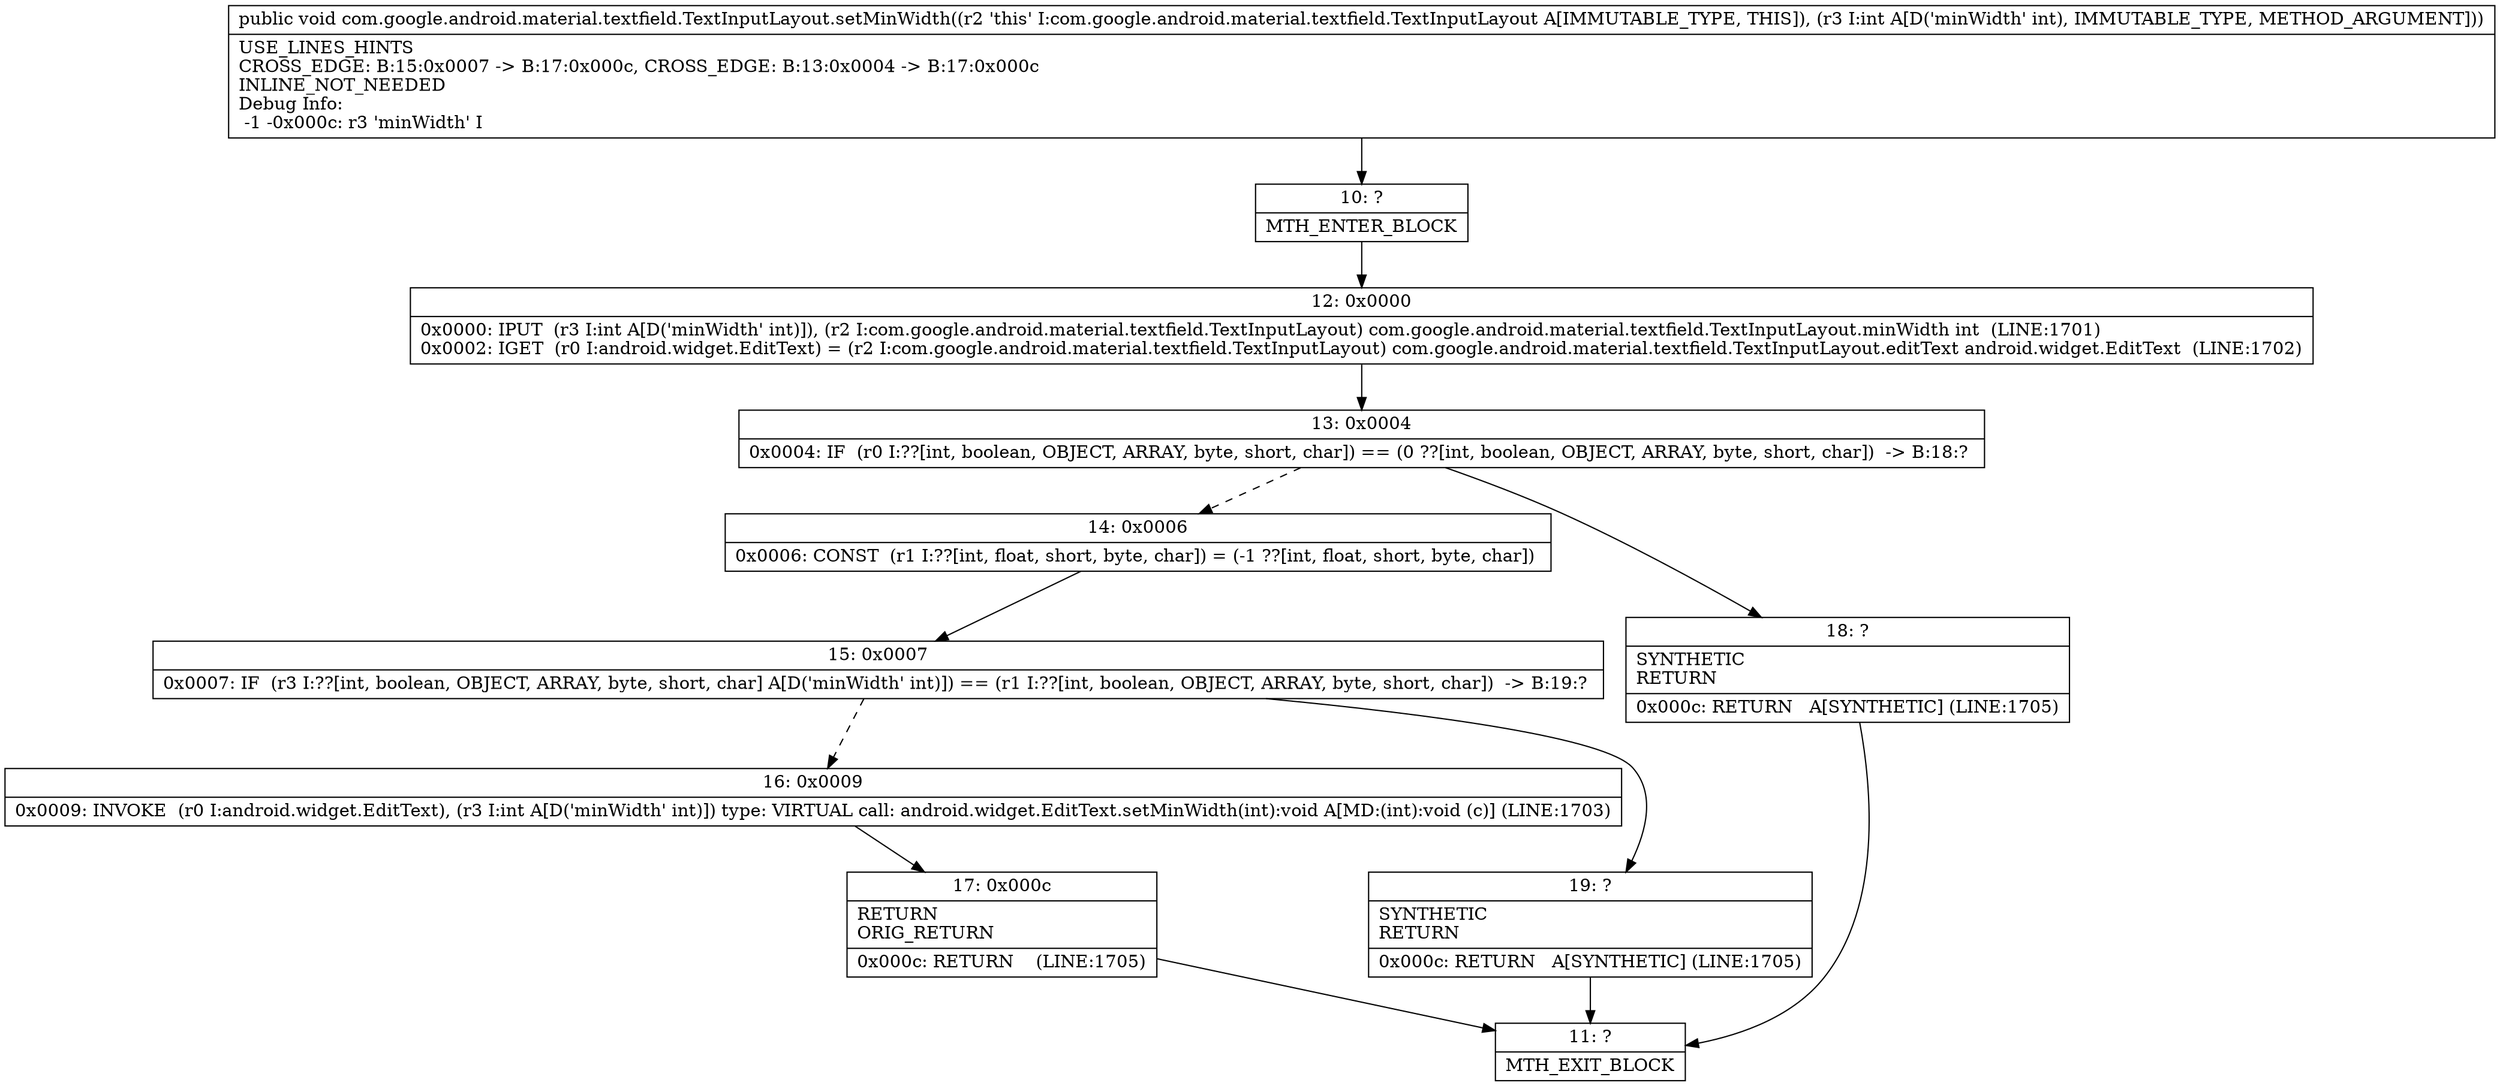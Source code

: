 digraph "CFG forcom.google.android.material.textfield.TextInputLayout.setMinWidth(I)V" {
Node_10 [shape=record,label="{10\:\ ?|MTH_ENTER_BLOCK\l}"];
Node_12 [shape=record,label="{12\:\ 0x0000|0x0000: IPUT  (r3 I:int A[D('minWidth' int)]), (r2 I:com.google.android.material.textfield.TextInputLayout) com.google.android.material.textfield.TextInputLayout.minWidth int  (LINE:1701)\l0x0002: IGET  (r0 I:android.widget.EditText) = (r2 I:com.google.android.material.textfield.TextInputLayout) com.google.android.material.textfield.TextInputLayout.editText android.widget.EditText  (LINE:1702)\l}"];
Node_13 [shape=record,label="{13\:\ 0x0004|0x0004: IF  (r0 I:??[int, boolean, OBJECT, ARRAY, byte, short, char]) == (0 ??[int, boolean, OBJECT, ARRAY, byte, short, char])  \-\> B:18:? \l}"];
Node_14 [shape=record,label="{14\:\ 0x0006|0x0006: CONST  (r1 I:??[int, float, short, byte, char]) = (\-1 ??[int, float, short, byte, char]) \l}"];
Node_15 [shape=record,label="{15\:\ 0x0007|0x0007: IF  (r3 I:??[int, boolean, OBJECT, ARRAY, byte, short, char] A[D('minWidth' int)]) == (r1 I:??[int, boolean, OBJECT, ARRAY, byte, short, char])  \-\> B:19:? \l}"];
Node_16 [shape=record,label="{16\:\ 0x0009|0x0009: INVOKE  (r0 I:android.widget.EditText), (r3 I:int A[D('minWidth' int)]) type: VIRTUAL call: android.widget.EditText.setMinWidth(int):void A[MD:(int):void (c)] (LINE:1703)\l}"];
Node_17 [shape=record,label="{17\:\ 0x000c|RETURN\lORIG_RETURN\l|0x000c: RETURN    (LINE:1705)\l}"];
Node_11 [shape=record,label="{11\:\ ?|MTH_EXIT_BLOCK\l}"];
Node_19 [shape=record,label="{19\:\ ?|SYNTHETIC\lRETURN\l|0x000c: RETURN   A[SYNTHETIC] (LINE:1705)\l}"];
Node_18 [shape=record,label="{18\:\ ?|SYNTHETIC\lRETURN\l|0x000c: RETURN   A[SYNTHETIC] (LINE:1705)\l}"];
MethodNode[shape=record,label="{public void com.google.android.material.textfield.TextInputLayout.setMinWidth((r2 'this' I:com.google.android.material.textfield.TextInputLayout A[IMMUTABLE_TYPE, THIS]), (r3 I:int A[D('minWidth' int), IMMUTABLE_TYPE, METHOD_ARGUMENT]))  | USE_LINES_HINTS\lCROSS_EDGE: B:15:0x0007 \-\> B:17:0x000c, CROSS_EDGE: B:13:0x0004 \-\> B:17:0x000c\lINLINE_NOT_NEEDED\lDebug Info:\l  \-1 \-0x000c: r3 'minWidth' I\l}"];
MethodNode -> Node_10;Node_10 -> Node_12;
Node_12 -> Node_13;
Node_13 -> Node_14[style=dashed];
Node_13 -> Node_18;
Node_14 -> Node_15;
Node_15 -> Node_16[style=dashed];
Node_15 -> Node_19;
Node_16 -> Node_17;
Node_17 -> Node_11;
Node_19 -> Node_11;
Node_18 -> Node_11;
}

